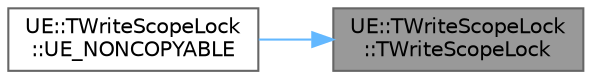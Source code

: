 digraph "UE::TWriteScopeLock::TWriteScopeLock"
{
 // INTERACTIVE_SVG=YES
 // LATEX_PDF_SIZE
  bgcolor="transparent";
  edge [fontname=Helvetica,fontsize=10,labelfontname=Helvetica,labelfontsize=10];
  node [fontname=Helvetica,fontsize=10,shape=box,height=0.2,width=0.4];
  rankdir="RL";
  Node1 [id="Node000001",label="UE::TWriteScopeLock\l::TWriteScopeLock",height=0.2,width=0.4,color="gray40", fillcolor="grey60", style="filled", fontcolor="black",tooltip=" "];
  Node1 -> Node2 [id="edge1_Node000001_Node000002",dir="back",color="steelblue1",style="solid",tooltip=" "];
  Node2 [id="Node000002",label="UE::TWriteScopeLock\l::UE_NONCOPYABLE",height=0.2,width=0.4,color="grey40", fillcolor="white", style="filled",URL="$df/d49/classUE_1_1TWriteScopeLock.html#acb8841de9e06666d406bf305e3ec4103",tooltip=" "];
}
